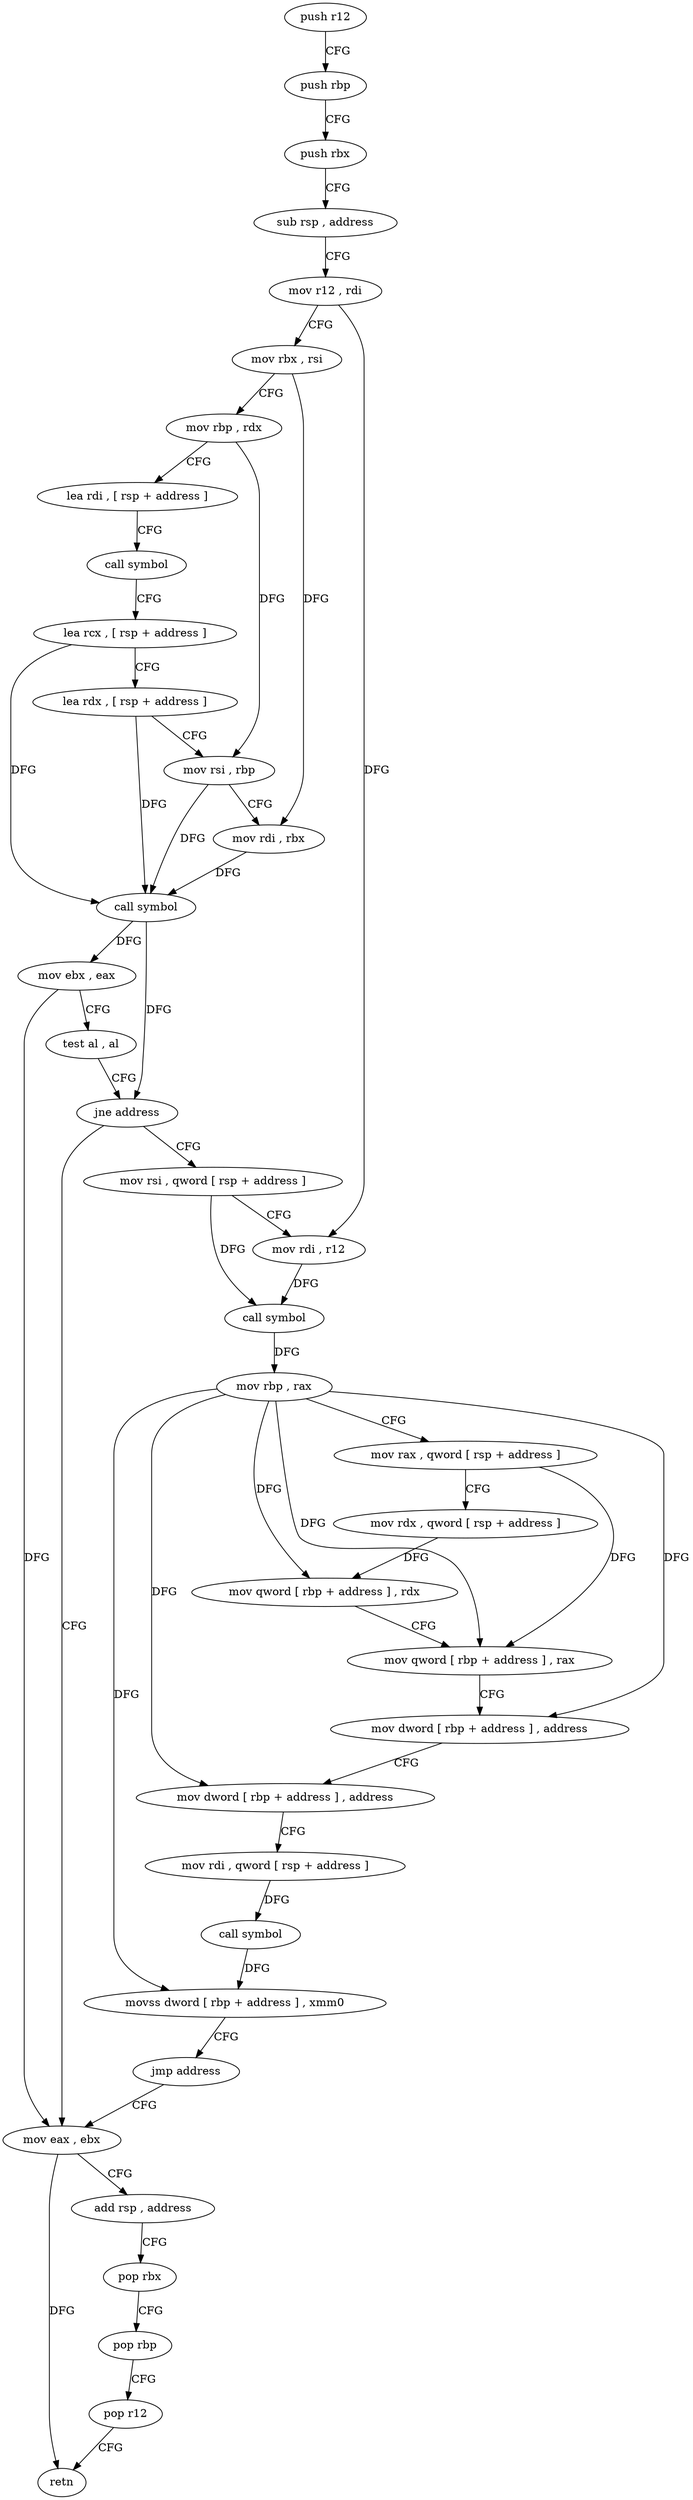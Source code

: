 digraph "func" {
"4246672" [label = "push r12" ]
"4246674" [label = "push rbp" ]
"4246675" [label = "push rbx" ]
"4246676" [label = "sub rsp , address" ]
"4246683" [label = "mov r12 , rdi" ]
"4246686" [label = "mov rbx , rsi" ]
"4246689" [label = "mov rbp , rdx" ]
"4246692" [label = "lea rdi , [ rsp + address ]" ]
"4246697" [label = "call symbol" ]
"4246702" [label = "lea rcx , [ rsp + address ]" ]
"4246707" [label = "lea rdx , [ rsp + address ]" ]
"4246712" [label = "mov rsi , rbp" ]
"4246715" [label = "mov rdi , rbx" ]
"4246718" [label = "call symbol" ]
"4246723" [label = "mov ebx , eax" ]
"4246725" [label = "test al , al" ]
"4246727" [label = "jne address" ]
"4246743" [label = "mov rsi , qword [ rsp + address ]" ]
"4246729" [label = "mov eax , ebx" ]
"4246748" [label = "mov rdi , r12" ]
"4246751" [label = "call symbol" ]
"4246756" [label = "mov rbp , rax" ]
"4246759" [label = "mov rax , qword [ rsp + address ]" ]
"4246764" [label = "mov rdx , qword [ rsp + address ]" ]
"4246769" [label = "mov qword [ rbp + address ] , rdx" ]
"4246773" [label = "mov qword [ rbp + address ] , rax" ]
"4246777" [label = "mov dword [ rbp + address ] , address" ]
"4246784" [label = "mov dword [ rbp + address ] , address" ]
"4246791" [label = "mov rdi , qword [ rsp + address ]" ]
"4246796" [label = "call symbol" ]
"4246801" [label = "movss dword [ rbp + address ] , xmm0" ]
"4246806" [label = "jmp address" ]
"4246731" [label = "add rsp , address" ]
"4246738" [label = "pop rbx" ]
"4246739" [label = "pop rbp" ]
"4246740" [label = "pop r12" ]
"4246742" [label = "retn" ]
"4246672" -> "4246674" [ label = "CFG" ]
"4246674" -> "4246675" [ label = "CFG" ]
"4246675" -> "4246676" [ label = "CFG" ]
"4246676" -> "4246683" [ label = "CFG" ]
"4246683" -> "4246686" [ label = "CFG" ]
"4246683" -> "4246748" [ label = "DFG" ]
"4246686" -> "4246689" [ label = "CFG" ]
"4246686" -> "4246715" [ label = "DFG" ]
"4246689" -> "4246692" [ label = "CFG" ]
"4246689" -> "4246712" [ label = "DFG" ]
"4246692" -> "4246697" [ label = "CFG" ]
"4246697" -> "4246702" [ label = "CFG" ]
"4246702" -> "4246707" [ label = "CFG" ]
"4246702" -> "4246718" [ label = "DFG" ]
"4246707" -> "4246712" [ label = "CFG" ]
"4246707" -> "4246718" [ label = "DFG" ]
"4246712" -> "4246715" [ label = "CFG" ]
"4246712" -> "4246718" [ label = "DFG" ]
"4246715" -> "4246718" [ label = "DFG" ]
"4246718" -> "4246723" [ label = "DFG" ]
"4246718" -> "4246727" [ label = "DFG" ]
"4246723" -> "4246725" [ label = "CFG" ]
"4246723" -> "4246729" [ label = "DFG" ]
"4246725" -> "4246727" [ label = "CFG" ]
"4246727" -> "4246743" [ label = "CFG" ]
"4246727" -> "4246729" [ label = "CFG" ]
"4246743" -> "4246748" [ label = "CFG" ]
"4246743" -> "4246751" [ label = "DFG" ]
"4246729" -> "4246731" [ label = "CFG" ]
"4246729" -> "4246742" [ label = "DFG" ]
"4246748" -> "4246751" [ label = "DFG" ]
"4246751" -> "4246756" [ label = "DFG" ]
"4246756" -> "4246759" [ label = "CFG" ]
"4246756" -> "4246769" [ label = "DFG" ]
"4246756" -> "4246773" [ label = "DFG" ]
"4246756" -> "4246777" [ label = "DFG" ]
"4246756" -> "4246784" [ label = "DFG" ]
"4246756" -> "4246801" [ label = "DFG" ]
"4246759" -> "4246764" [ label = "CFG" ]
"4246759" -> "4246773" [ label = "DFG" ]
"4246764" -> "4246769" [ label = "DFG" ]
"4246769" -> "4246773" [ label = "CFG" ]
"4246773" -> "4246777" [ label = "CFG" ]
"4246777" -> "4246784" [ label = "CFG" ]
"4246784" -> "4246791" [ label = "CFG" ]
"4246791" -> "4246796" [ label = "DFG" ]
"4246796" -> "4246801" [ label = "DFG" ]
"4246801" -> "4246806" [ label = "CFG" ]
"4246806" -> "4246729" [ label = "CFG" ]
"4246731" -> "4246738" [ label = "CFG" ]
"4246738" -> "4246739" [ label = "CFG" ]
"4246739" -> "4246740" [ label = "CFG" ]
"4246740" -> "4246742" [ label = "CFG" ]
}
